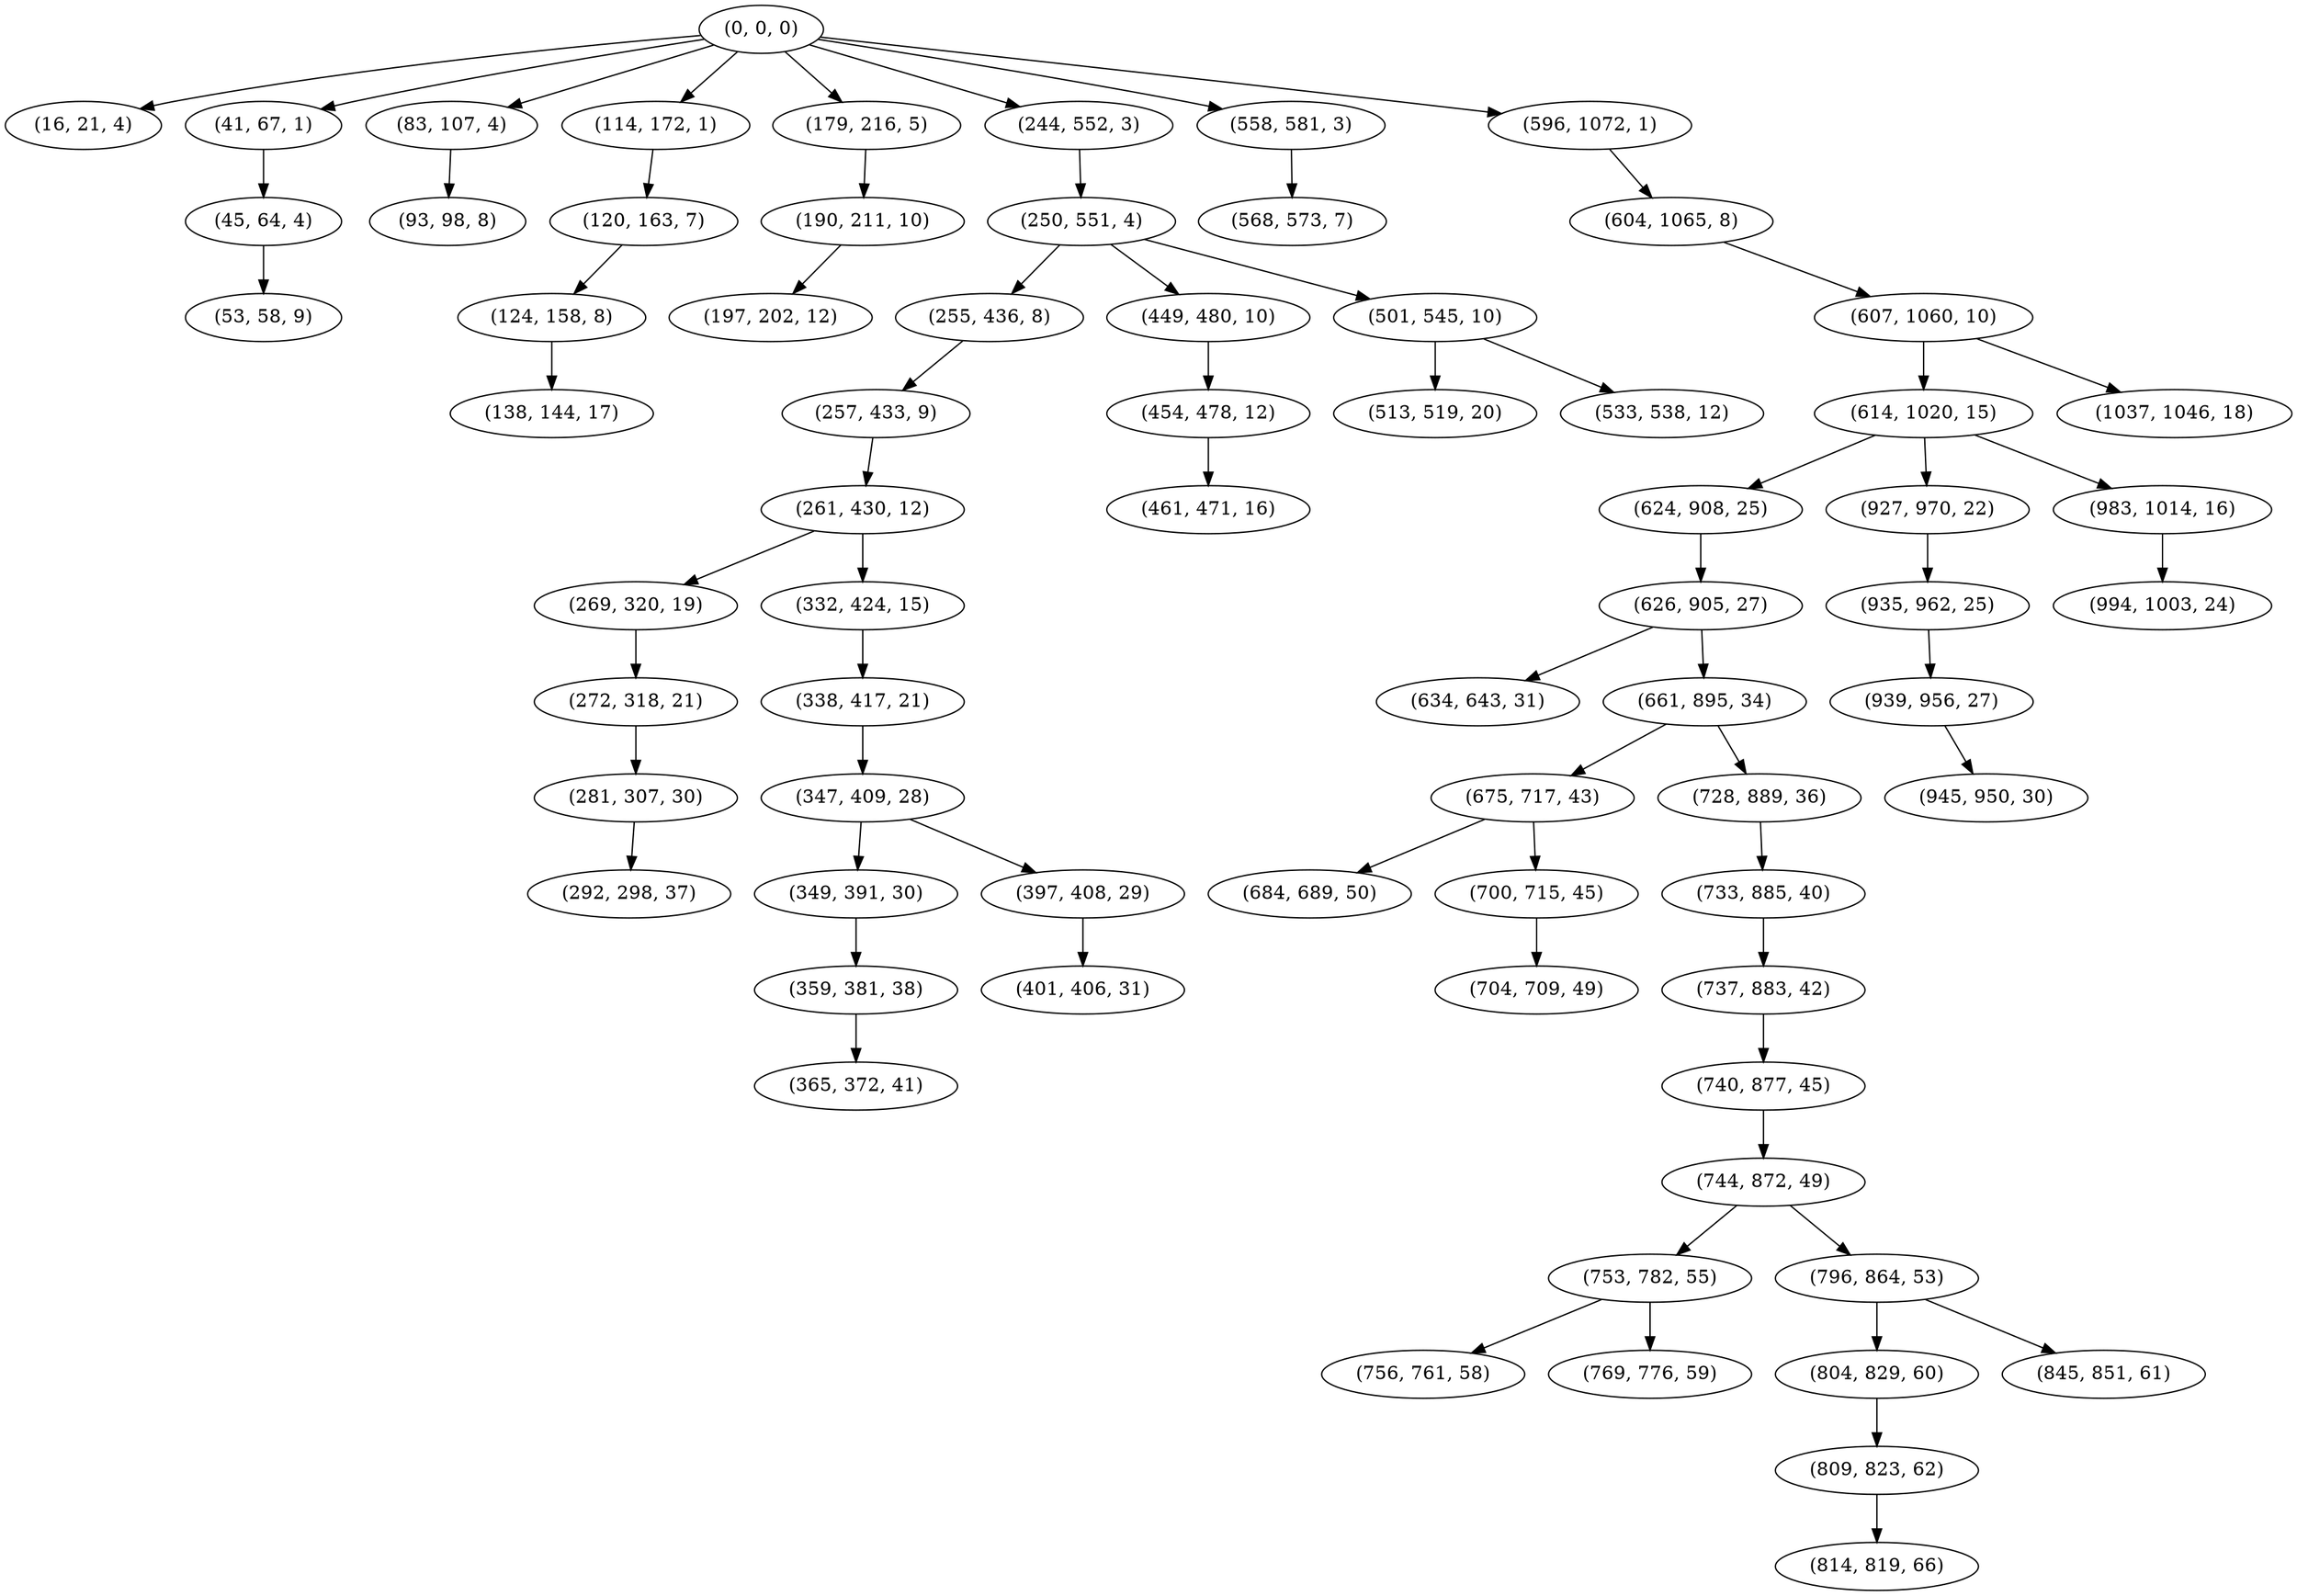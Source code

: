 digraph tree {
    "(0, 0, 0)";
    "(16, 21, 4)";
    "(41, 67, 1)";
    "(45, 64, 4)";
    "(53, 58, 9)";
    "(83, 107, 4)";
    "(93, 98, 8)";
    "(114, 172, 1)";
    "(120, 163, 7)";
    "(124, 158, 8)";
    "(138, 144, 17)";
    "(179, 216, 5)";
    "(190, 211, 10)";
    "(197, 202, 12)";
    "(244, 552, 3)";
    "(250, 551, 4)";
    "(255, 436, 8)";
    "(257, 433, 9)";
    "(261, 430, 12)";
    "(269, 320, 19)";
    "(272, 318, 21)";
    "(281, 307, 30)";
    "(292, 298, 37)";
    "(332, 424, 15)";
    "(338, 417, 21)";
    "(347, 409, 28)";
    "(349, 391, 30)";
    "(359, 381, 38)";
    "(365, 372, 41)";
    "(397, 408, 29)";
    "(401, 406, 31)";
    "(449, 480, 10)";
    "(454, 478, 12)";
    "(461, 471, 16)";
    "(501, 545, 10)";
    "(513, 519, 20)";
    "(533, 538, 12)";
    "(558, 581, 3)";
    "(568, 573, 7)";
    "(596, 1072, 1)";
    "(604, 1065, 8)";
    "(607, 1060, 10)";
    "(614, 1020, 15)";
    "(624, 908, 25)";
    "(626, 905, 27)";
    "(634, 643, 31)";
    "(661, 895, 34)";
    "(675, 717, 43)";
    "(684, 689, 50)";
    "(700, 715, 45)";
    "(704, 709, 49)";
    "(728, 889, 36)";
    "(733, 885, 40)";
    "(737, 883, 42)";
    "(740, 877, 45)";
    "(744, 872, 49)";
    "(753, 782, 55)";
    "(756, 761, 58)";
    "(769, 776, 59)";
    "(796, 864, 53)";
    "(804, 829, 60)";
    "(809, 823, 62)";
    "(814, 819, 66)";
    "(845, 851, 61)";
    "(927, 970, 22)";
    "(935, 962, 25)";
    "(939, 956, 27)";
    "(945, 950, 30)";
    "(983, 1014, 16)";
    "(994, 1003, 24)";
    "(1037, 1046, 18)";
    "(0, 0, 0)" -> "(16, 21, 4)";
    "(0, 0, 0)" -> "(41, 67, 1)";
    "(0, 0, 0)" -> "(83, 107, 4)";
    "(0, 0, 0)" -> "(114, 172, 1)";
    "(0, 0, 0)" -> "(179, 216, 5)";
    "(0, 0, 0)" -> "(244, 552, 3)";
    "(0, 0, 0)" -> "(558, 581, 3)";
    "(0, 0, 0)" -> "(596, 1072, 1)";
    "(41, 67, 1)" -> "(45, 64, 4)";
    "(45, 64, 4)" -> "(53, 58, 9)";
    "(83, 107, 4)" -> "(93, 98, 8)";
    "(114, 172, 1)" -> "(120, 163, 7)";
    "(120, 163, 7)" -> "(124, 158, 8)";
    "(124, 158, 8)" -> "(138, 144, 17)";
    "(179, 216, 5)" -> "(190, 211, 10)";
    "(190, 211, 10)" -> "(197, 202, 12)";
    "(244, 552, 3)" -> "(250, 551, 4)";
    "(250, 551, 4)" -> "(255, 436, 8)";
    "(250, 551, 4)" -> "(449, 480, 10)";
    "(250, 551, 4)" -> "(501, 545, 10)";
    "(255, 436, 8)" -> "(257, 433, 9)";
    "(257, 433, 9)" -> "(261, 430, 12)";
    "(261, 430, 12)" -> "(269, 320, 19)";
    "(261, 430, 12)" -> "(332, 424, 15)";
    "(269, 320, 19)" -> "(272, 318, 21)";
    "(272, 318, 21)" -> "(281, 307, 30)";
    "(281, 307, 30)" -> "(292, 298, 37)";
    "(332, 424, 15)" -> "(338, 417, 21)";
    "(338, 417, 21)" -> "(347, 409, 28)";
    "(347, 409, 28)" -> "(349, 391, 30)";
    "(347, 409, 28)" -> "(397, 408, 29)";
    "(349, 391, 30)" -> "(359, 381, 38)";
    "(359, 381, 38)" -> "(365, 372, 41)";
    "(397, 408, 29)" -> "(401, 406, 31)";
    "(449, 480, 10)" -> "(454, 478, 12)";
    "(454, 478, 12)" -> "(461, 471, 16)";
    "(501, 545, 10)" -> "(513, 519, 20)";
    "(501, 545, 10)" -> "(533, 538, 12)";
    "(558, 581, 3)" -> "(568, 573, 7)";
    "(596, 1072, 1)" -> "(604, 1065, 8)";
    "(604, 1065, 8)" -> "(607, 1060, 10)";
    "(607, 1060, 10)" -> "(614, 1020, 15)";
    "(607, 1060, 10)" -> "(1037, 1046, 18)";
    "(614, 1020, 15)" -> "(624, 908, 25)";
    "(614, 1020, 15)" -> "(927, 970, 22)";
    "(614, 1020, 15)" -> "(983, 1014, 16)";
    "(624, 908, 25)" -> "(626, 905, 27)";
    "(626, 905, 27)" -> "(634, 643, 31)";
    "(626, 905, 27)" -> "(661, 895, 34)";
    "(661, 895, 34)" -> "(675, 717, 43)";
    "(661, 895, 34)" -> "(728, 889, 36)";
    "(675, 717, 43)" -> "(684, 689, 50)";
    "(675, 717, 43)" -> "(700, 715, 45)";
    "(700, 715, 45)" -> "(704, 709, 49)";
    "(728, 889, 36)" -> "(733, 885, 40)";
    "(733, 885, 40)" -> "(737, 883, 42)";
    "(737, 883, 42)" -> "(740, 877, 45)";
    "(740, 877, 45)" -> "(744, 872, 49)";
    "(744, 872, 49)" -> "(753, 782, 55)";
    "(744, 872, 49)" -> "(796, 864, 53)";
    "(753, 782, 55)" -> "(756, 761, 58)";
    "(753, 782, 55)" -> "(769, 776, 59)";
    "(796, 864, 53)" -> "(804, 829, 60)";
    "(796, 864, 53)" -> "(845, 851, 61)";
    "(804, 829, 60)" -> "(809, 823, 62)";
    "(809, 823, 62)" -> "(814, 819, 66)";
    "(927, 970, 22)" -> "(935, 962, 25)";
    "(935, 962, 25)" -> "(939, 956, 27)";
    "(939, 956, 27)" -> "(945, 950, 30)";
    "(983, 1014, 16)" -> "(994, 1003, 24)";
}
